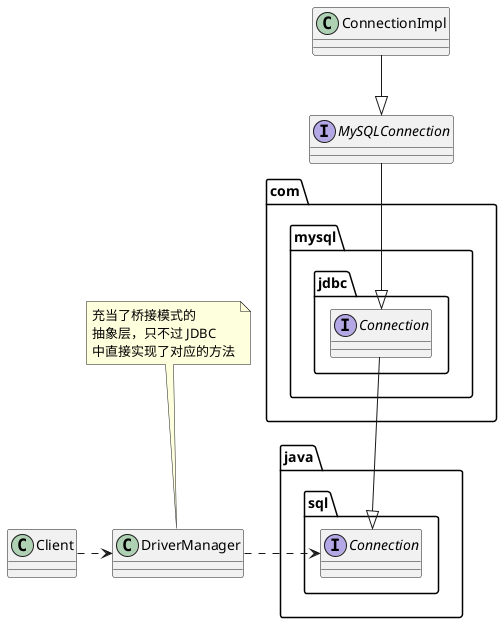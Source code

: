 @startuml

interface java.sql.Connection
interface com.mysql.jdbc.Connection
interface MySQLConnection
class ConnectionImpl

class DriverManager
note top: 充当了桥接模式的\n抽象层，只不过 JDBC \n中直接实现了对应的方法

class Client

com.mysql.jdbc.Connection --|> java.sql.Connection
MySQLConnection --|> com.mysql.jdbc.Connection
ConnectionImpl --|> MySQLConnection

DriverManager -right..> java.sql.Connection
Client -right..> DriverManager

@enduml